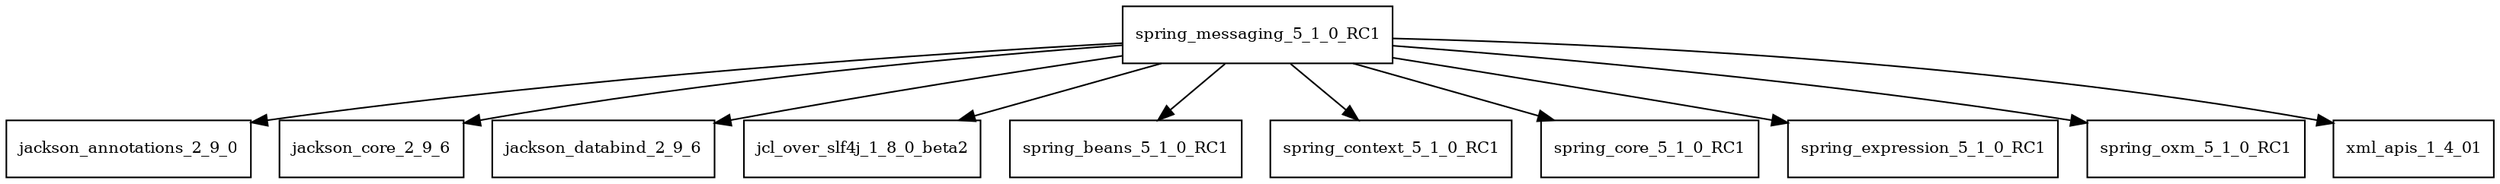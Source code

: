 digraph spring_messaging_5_1_0_RC1_dependencies {
  node [shape = box, fontsize=10.0];
  spring_messaging_5_1_0_RC1 -> jackson_annotations_2_9_0;
  spring_messaging_5_1_0_RC1 -> jackson_core_2_9_6;
  spring_messaging_5_1_0_RC1 -> jackson_databind_2_9_6;
  spring_messaging_5_1_0_RC1 -> jcl_over_slf4j_1_8_0_beta2;
  spring_messaging_5_1_0_RC1 -> spring_beans_5_1_0_RC1;
  spring_messaging_5_1_0_RC1 -> spring_context_5_1_0_RC1;
  spring_messaging_5_1_0_RC1 -> spring_core_5_1_0_RC1;
  spring_messaging_5_1_0_RC1 -> spring_expression_5_1_0_RC1;
  spring_messaging_5_1_0_RC1 -> spring_oxm_5_1_0_RC1;
  spring_messaging_5_1_0_RC1 -> xml_apis_1_4_01;
}
